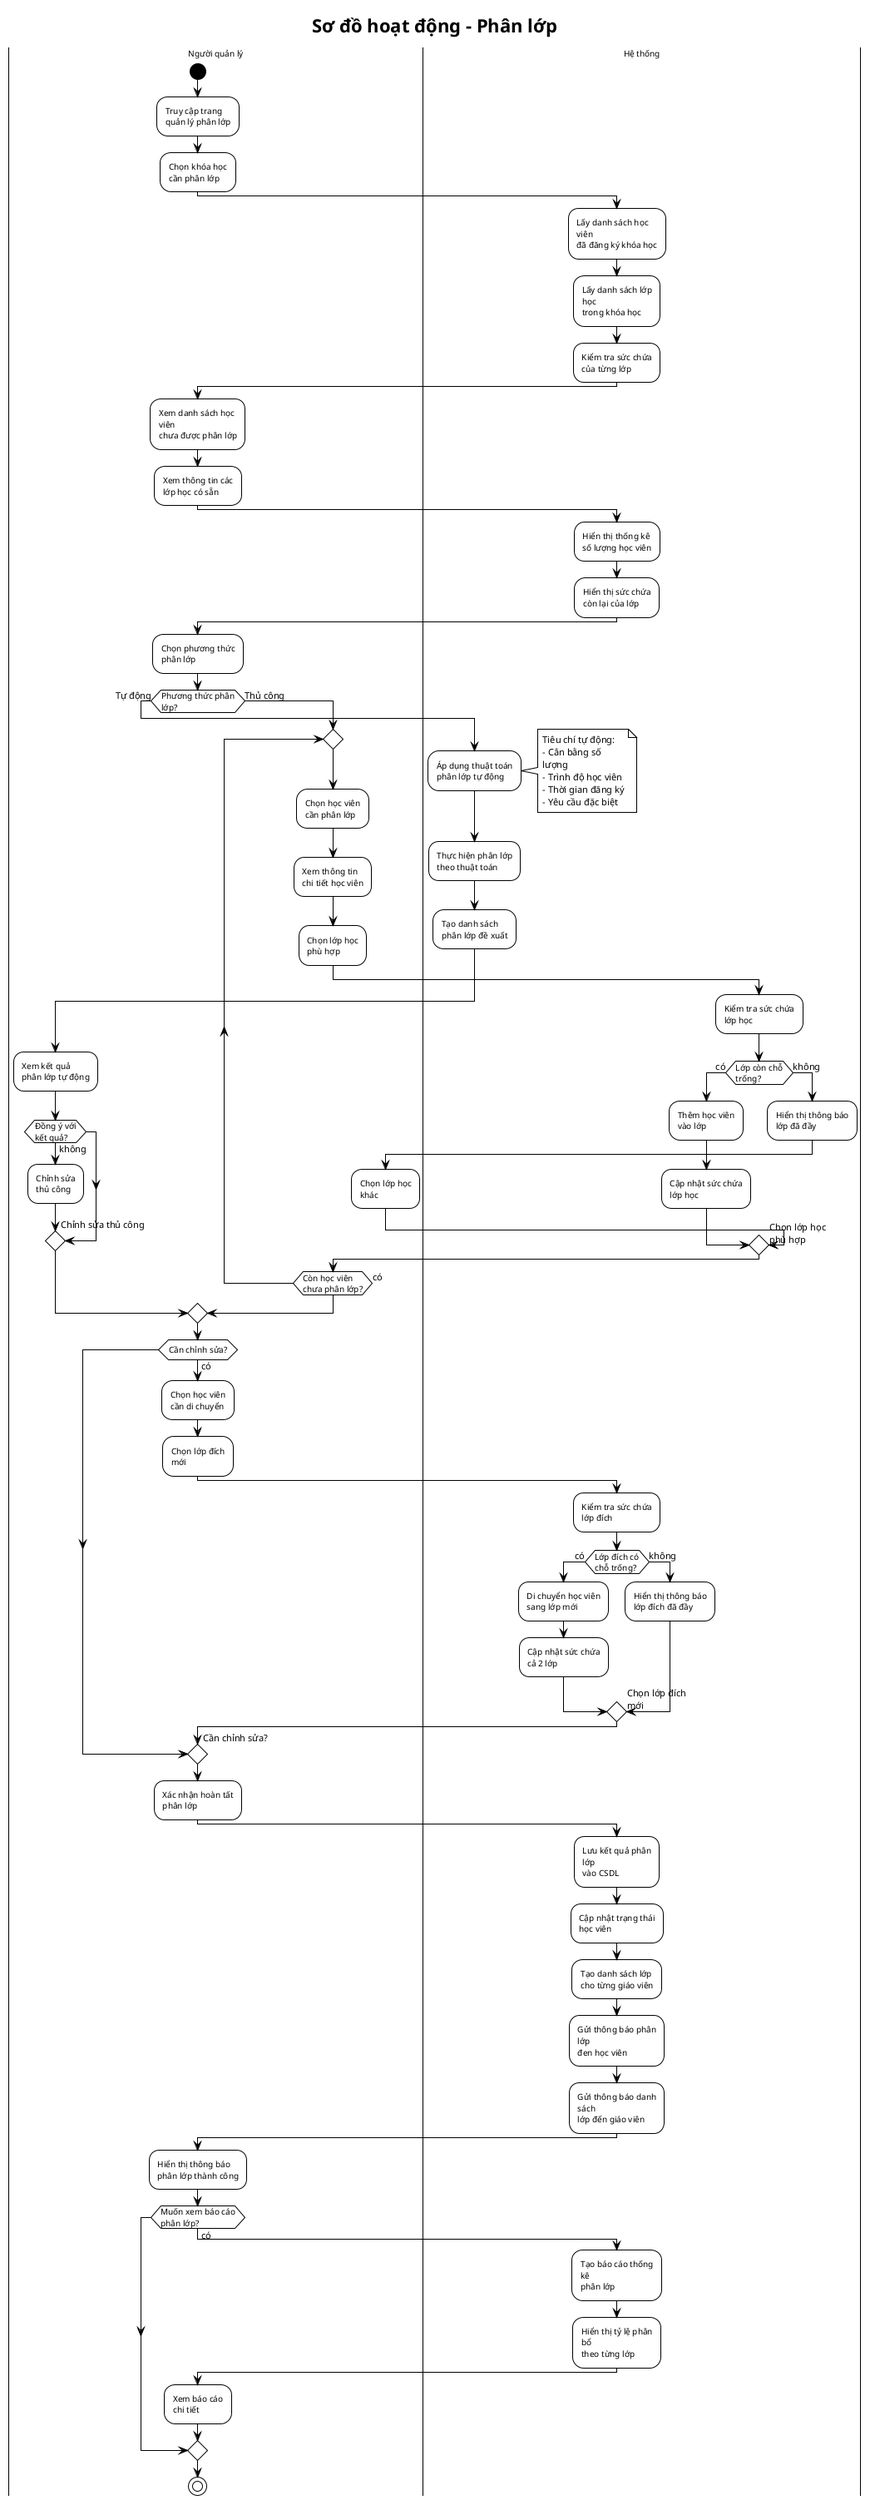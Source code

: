 @startuml
!theme plain
skinparam defaultFontSize 11
skinparam activityFontSize 10
skinparam swimlaneTitleFontSize 10
skinparam maxMessageSize 175
skinparam ranksep 60
skinparam activityStartColor black
skinparam activityEndColor black
skinparam activityEndColorBorder black
skinparam activityBarColor black
skinparam circledCharacterFontColor black
skinparam wrapWidth 100

title Sơ đồ hoạt động - Phân lớp

|Người quản lý|
start
:Truy cập trang\nquản lý phân lớp;
:Chọn khóa học\ncần phân lớp;

|Hệ thống|
:Lấy danh sách học viên\nđã đăng ký khóa học;
:Lấy danh sách lớp học\ntrong khóa học;
:Kiểm tra sức chứa\ncủa từng lớp;

|Người quản lý|
:Xem danh sách học viên\nchưa được phân lớp;
:Xem thông tin các\nlớp học có sẵn;

|Hệ thống|
:Hiển thị thống kê\nsố lượng học viên;
:Hiển thị sức chứa\ncòn lại của lớp;

|Người quản lý|
:Chọn phương thức\nphân lớp;

if (Phương thức phân lớp?) then (Tự động)
  |Hệ thống|
  :Áp dụng thuật toán\nphân lớp tự động;
  
  note right
    Tiêu chí tự động:
    - Cân bằng số lượng
    - Trình độ học viên
    - Thời gian đăng ký
    - Yêu cầu đặc biệt
  end note
  
  :Thực hiện phân lớp\ntheo thuật toán;
  :Tạo danh sách\nphân lớp đề xuất;
  -> \n\n\n\n\n;
  
  |Người quản lý|
  :Xem kết quả\nphân lớp tự động;
  
  if (Đồng ý với\nkết quả?) then (không)
    :Chỉnh sửa\nthủ công;
    -> Chỉnh sửa thủ công;
  endif
  
else (Thủ công)
  ' Vòng lặp phân lớp thủ công
  repeat
    |Người quản lý|
    :Chọn học viên\ncần phân lớp;
    :Xem thông tin\nchi tiết học viên;
    :Chọn lớp học\nphù hợp;
    
    |Hệ thống|
    :Kiểm tra sức chứa\nlớp học;
    
    if (Lớp còn chỗ\ntrống?) then (có)
      :Thêm học viên\nvào lớp;
      :Cập nhật sức chứa\nlớp học;
    else (không)
      :Hiển thị thông báo\nlớp đã đầy;
      |Người quản lý|
      :Chọn lớp học\nkhác;
      -> Chọn lớp học\nphù hợp;
    endif
    
  repeat while (Còn học viên\nchưa phân lớp?) is (có)
endif

' Chỉnh sửa thủ công (cho cả 2 trường hợp)
|Người quản lý|
if (Cần chỉnh sửa?) then (có)
  :Chọn học viên\ncần di chuyển;
  :Chọn lớp đích\nmới;
  
  |Hệ thống|
  :Kiểm tra sức chứa\nlớp đích;
  
  if (Lớp đích có\nchỗ trống?) then (có)
    :Di chuyển học viên\nsang lớp mới;
    :Cập nhật sức chứa\ncả 2 lớp;
  else (không)
    :Hiển thị thông báo\nlớp đích đã đầy;
    |Người quản lý|
    -> Chọn lớp đích\nmới;
  endif
  
  |Người quản lý|
  -> Cần chỉnh sửa?;
endif

:Xác nhận hoàn tất\nphân lớp;

|Hệ thống|
:Lưu kết quả phân lớp\nvào CSDL;
:Cập nhật trạng thái\nhọc viên;
:Tạo danh sách lớp\ncho từng giáo viên;
:Gửi thông báo phân lớp\nđen học viên;
:Gửi thông báo danh sách\nlớp đến giáo viên;

|Người quản lý|
:Hiển thị thông báo\nphân lớp thành công;

if (Muốn xem báo cáo\nphân lớp?) then (có)
  |Hệ thống|
  :Tạo báo cáo thống kê\nphân lớp;
  :Hiển thị tỷ lệ phân bổ\ntheo từng lớp;
  
  |Người quản lý|
  :Xem báo cáo\nchi tiết;
endif

stop

@enduml